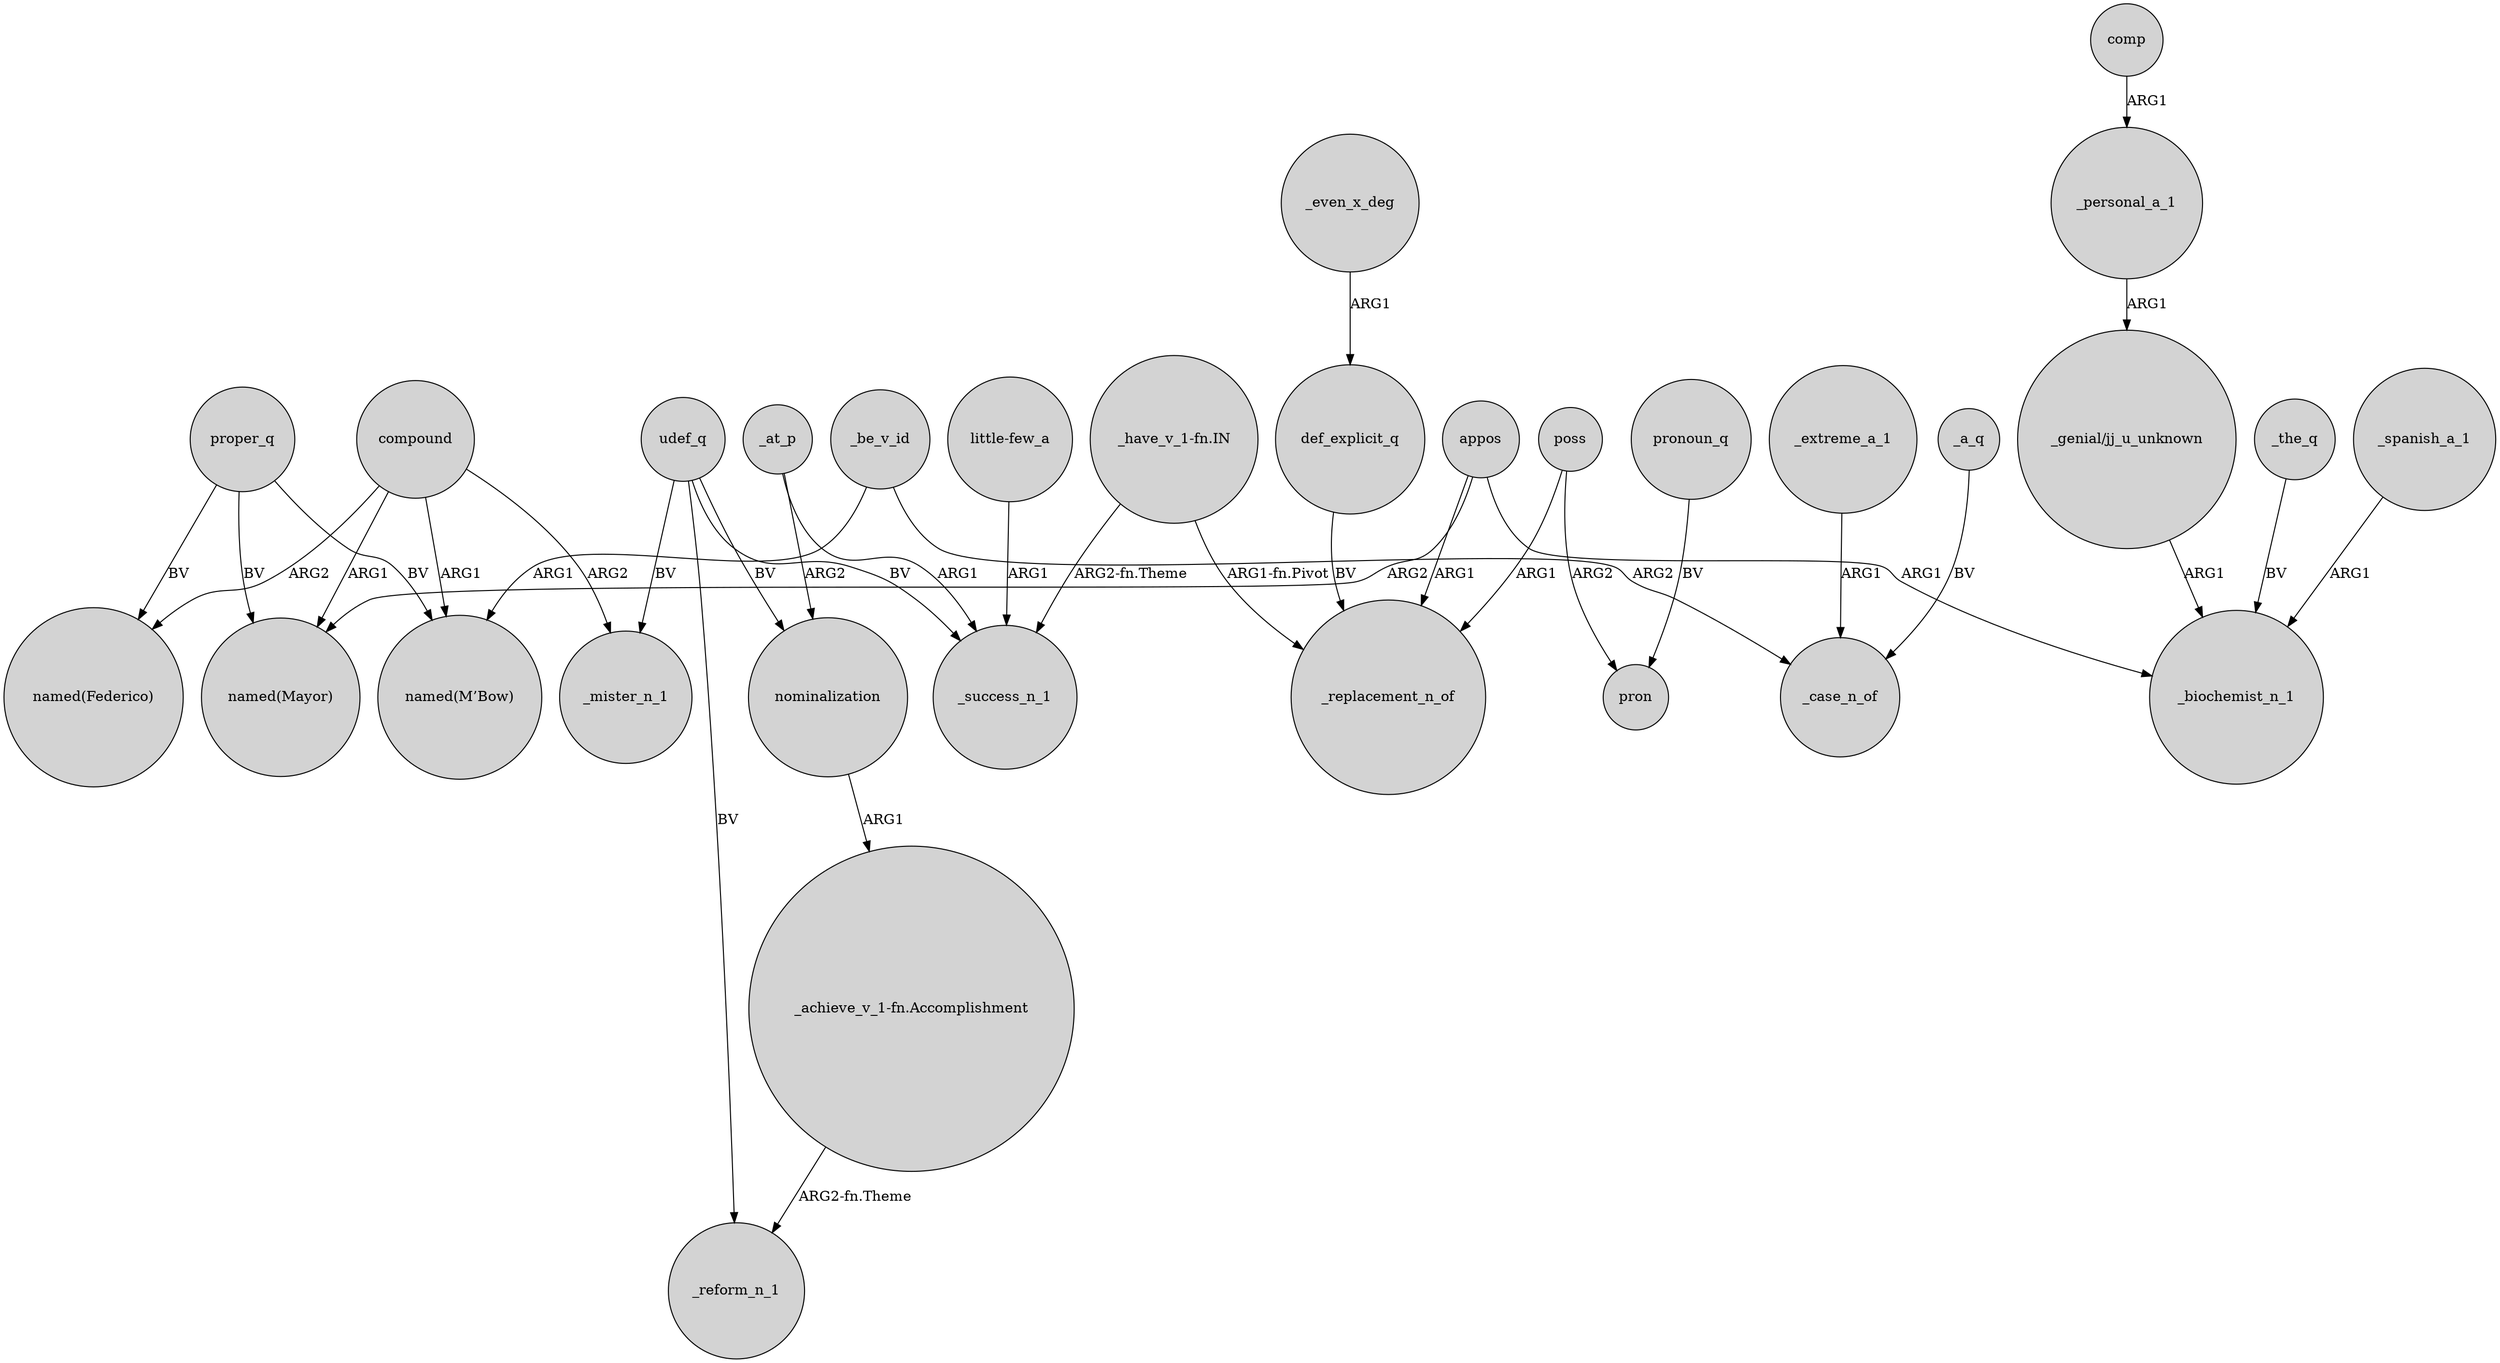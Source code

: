 digraph {
	node [shape=circle style=filled]
	appos -> "named(Mayor)" [label=ARG2]
	proper_q -> "named(Mayor)" [label=BV]
	_personal_a_1 -> "_genial/jj_u_unknown" [label=ARG1]
	poss -> pron [label=ARG2]
	"_genial/jj_u_unknown" -> _biochemist_n_1 [label=ARG1]
	poss -> _replacement_n_of [label=ARG1]
	"_have_v_1-fn.IN" -> _replacement_n_of [label="ARG1-fn.Pivot"]
	_a_q -> _case_n_of [label=BV]
	_at_p -> _success_n_1 [label=ARG1]
	compound -> _mister_n_1 [label=ARG2]
	_extreme_a_1 -> _case_n_of [label=ARG1]
	_even_x_deg -> def_explicit_q [label=ARG1]
	udef_q -> _mister_n_1 [label=BV]
	_be_v_id -> "named(M’Bow)" [label=ARG1]
	"little-few_a" -> _success_n_1 [label=ARG1]
	compound -> "named(Mayor)" [label=ARG1]
	proper_q -> "named(M’Bow)" [label=BV]
	"_have_v_1-fn.IN" -> _success_n_1 [label="ARG2-fn.Theme"]
	udef_q -> _success_n_1 [label=BV]
	pronoun_q -> pron [label=BV]
	appos -> _biochemist_n_1 [label=ARG1]
	compound -> "named(Federico)" [label=ARG2]
	udef_q -> _reform_n_1 [label=BV]
	nominalization -> "_achieve_v_1-fn.Accomplishment" [label=ARG1]
	comp -> _personal_a_1 [label=ARG1]
	"_achieve_v_1-fn.Accomplishment" -> _reform_n_1 [label="ARG2-fn.Theme"]
	appos -> _replacement_n_of [label=ARG1]
	udef_q -> nominalization [label=BV]
	compound -> "named(M’Bow)" [label=ARG1]
	_at_p -> nominalization [label=ARG2]
	def_explicit_q -> _replacement_n_of [label=BV]
	_be_v_id -> _case_n_of [label=ARG2]
	_the_q -> _biochemist_n_1 [label=BV]
	proper_q -> "named(Federico)" [label=BV]
	_spanish_a_1 -> _biochemist_n_1 [label=ARG1]
}
